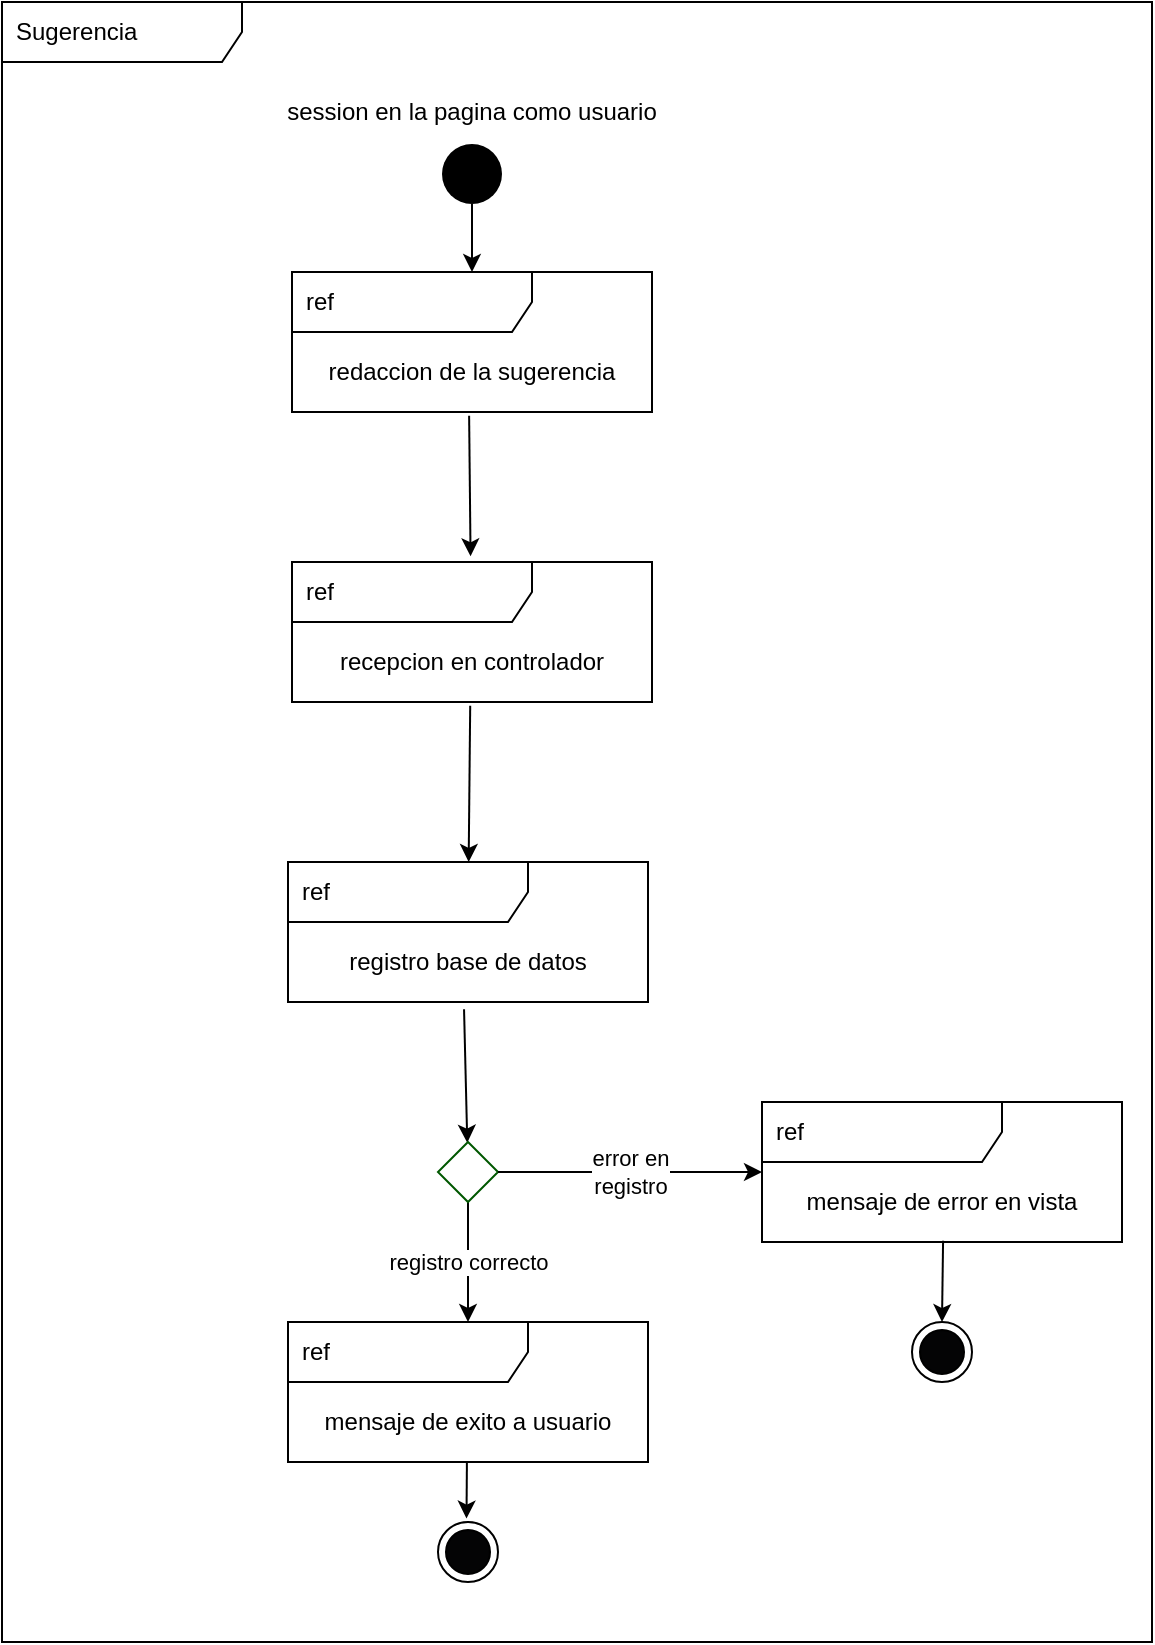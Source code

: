 <mxfile>
    <diagram id="vpp4KrHUcJ5w56iHLH6L" name="Page-1">
        <mxGraphModel dx="1067" dy="787" grid="1" gridSize="10" guides="1" tooltips="1" connect="1" arrows="1" fold="1" page="1" pageScale="1" pageWidth="850" pageHeight="1100" math="0" shadow="0">
            <root>
                <mxCell id="0"/>
                <mxCell id="1" parent="0"/>
                <mxCell id="2" value="Sugerencia" style="shape=umlFrame;whiteSpace=wrap;html=1;width=120;height=30;boundedLbl=1;verticalAlign=middle;align=left;spacingLeft=5;fillColor=default;" parent="1" vertex="1">
                    <mxGeometry x="190" y="40" width="575" height="820" as="geometry"/>
                </mxCell>
                <mxCell id="3" style="edgeStyle=none;html=1;exitX=0.5;exitY=1;exitDx=0;exitDy=0;" parent="1" source="4" target="11" edge="1">
                    <mxGeometry relative="1" as="geometry">
                        <mxPoint x="425" y="190" as="targetPoint"/>
                    </mxGeometry>
                </mxCell>
                <mxCell id="4" value="" style="ellipse;strokeColor=none;fillColor=#000000;" parent="1" vertex="1">
                    <mxGeometry x="410" y="111" width="30" height="30" as="geometry"/>
                </mxCell>
                <mxCell id="6" value="ref" style="shape=umlFrame;whiteSpace=wrap;html=1;width=120;height=30;boundedLbl=1;verticalAlign=middle;align=left;spacingLeft=5;" parent="1" vertex="1">
                    <mxGeometry x="335" y="320" width="180" height="70" as="geometry"/>
                </mxCell>
                <mxCell id="7" value="recepcion en controlador" style="text;html=1;strokeColor=none;fillColor=none;align=center;verticalAlign=middle;whiteSpace=wrap;rounded=0;" parent="1" vertex="1">
                    <mxGeometry x="345" y="355" width="160" height="30" as="geometry"/>
                </mxCell>
                <mxCell id="11" value="ref" style="shape=umlFrame;whiteSpace=wrap;html=1;width=120;height=30;boundedLbl=1;verticalAlign=middle;align=left;spacingLeft=5;" parent="1" vertex="1">
                    <mxGeometry x="335" y="175" width="180" height="70" as="geometry"/>
                </mxCell>
                <mxCell id="12" value="redaccion de la sugerencia" style="text;html=1;strokeColor=none;fillColor=none;align=center;verticalAlign=middle;whiteSpace=wrap;rounded=0;" parent="1" vertex="1">
                    <mxGeometry x="345" y="210" width="160" height="30" as="geometry"/>
                </mxCell>
                <mxCell id="13" value="" style="endArrow=classic;html=1;exitX=0.492;exitY=1.027;exitDx=0;exitDy=0;exitPerimeter=0;entryX=0.496;entryY=-0.041;entryDx=0;entryDy=0;entryPerimeter=0;" parent="1" source="11" target="6" edge="1">
                    <mxGeometry width="50" height="50" relative="1" as="geometry">
                        <mxPoint x="495" y="265" as="sourcePoint"/>
                        <mxPoint x="424.689" y="300.311" as="targetPoint"/>
                    </mxGeometry>
                </mxCell>
                <mxCell id="21" value="" style="endArrow=classic;html=1;exitX=0.495;exitY=1.026;exitDx=0;exitDy=0;exitPerimeter=0;" parent="1" source="6" target="23" edge="1">
                    <mxGeometry width="50" height="50" relative="1" as="geometry">
                        <mxPoint x="355" y="510" as="sourcePoint"/>
                        <mxPoint x="425" y="510" as="targetPoint"/>
                    </mxGeometry>
                </mxCell>
                <mxCell id="23" value="ref" style="shape=umlFrame;whiteSpace=wrap;html=1;width=120;height=30;boundedLbl=1;verticalAlign=middle;align=left;spacingLeft=5;" parent="1" vertex="1">
                    <mxGeometry x="333" y="470" width="180" height="70" as="geometry"/>
                </mxCell>
                <mxCell id="24" value="registro base de datos" style="text;html=1;strokeColor=none;fillColor=none;align=center;verticalAlign=middle;whiteSpace=wrap;rounded=0;" parent="1" vertex="1">
                    <mxGeometry x="343" y="505" width="160" height="30" as="geometry"/>
                </mxCell>
                <mxCell id="26" value="" style="endArrow=classic;html=1;exitX=0.489;exitY=1.052;exitDx=0;exitDy=0;exitPerimeter=0;" parent="1" source="23" target="31" edge="1">
                    <mxGeometry width="50" height="50" relative="1" as="geometry">
                        <mxPoint x="515" y="580" as="sourcePoint"/>
                        <mxPoint x="423" y="741" as="targetPoint"/>
                    </mxGeometry>
                </mxCell>
                <mxCell id="28" value="ref" style="shape=umlFrame;whiteSpace=wrap;html=1;width=120;height=30;boundedLbl=1;verticalAlign=middle;align=left;spacingLeft=5;" parent="1" vertex="1">
                    <mxGeometry x="570" y="590" width="180" height="70" as="geometry"/>
                </mxCell>
                <mxCell id="29" value="mensaje de error en vista" style="text;html=1;strokeColor=none;fillColor=none;align=center;verticalAlign=middle;whiteSpace=wrap;rounded=0;" parent="1" vertex="1">
                    <mxGeometry x="580" y="625" width="160" height="30" as="geometry"/>
                </mxCell>
                <mxCell id="30" value="registro correcto" style="edgeStyle=none;html=1;exitX=0.5;exitY=1;exitDx=0;exitDy=0;" parent="1" source="31" target="33" edge="1">
                    <mxGeometry relative="1" as="geometry"/>
                </mxCell>
                <mxCell id="31" value="" style="rhombus;strokeColor=#005700;fillColor=none;fontColor=#ffffff;" parent="1" vertex="1">
                    <mxGeometry x="408" y="610" width="30" height="30" as="geometry"/>
                </mxCell>
                <mxCell id="32" value="error en&lt;br&gt;registro" style="endArrow=classic;html=1;exitX=1;exitY=0.5;exitDx=0;exitDy=0;" parent="1" source="31" target="28" edge="1">
                    <mxGeometry width="50" height="50" relative="1" as="geometry">
                        <mxPoint x="353" y="780" as="sourcePoint"/>
                        <mxPoint x="403" y="730" as="targetPoint"/>
                    </mxGeometry>
                </mxCell>
                <mxCell id="33" value="ref" style="shape=umlFrame;whiteSpace=wrap;html=1;width=120;height=30;boundedLbl=1;verticalAlign=middle;align=left;spacingLeft=5;" parent="1" vertex="1">
                    <mxGeometry x="333" y="700" width="180" height="70" as="geometry"/>
                </mxCell>
                <mxCell id="34" value="mensaje de exito a usuario" style="text;html=1;strokeColor=none;fillColor=none;align=center;verticalAlign=middle;whiteSpace=wrap;rounded=0;" parent="1" vertex="1">
                    <mxGeometry x="343" y="735" width="160" height="30" as="geometry"/>
                </mxCell>
                <mxCell id="35" value="" style="ellipse;html=1;shape=endState;strokeColor=#000000;fillColor=#040405;" parent="1" vertex="1">
                    <mxGeometry x="645" y="700" width="30" height="30" as="geometry"/>
                </mxCell>
                <mxCell id="36" value="" style="endArrow=classic;html=1;entryX=0.5;entryY=0;entryDx=0;entryDy=0;exitX=0.503;exitY=0.991;exitDx=0;exitDy=0;exitPerimeter=0;" parent="1" source="28" target="35" edge="1">
                    <mxGeometry width="50" height="50" relative="1" as="geometry">
                        <mxPoint x="630" y="730" as="sourcePoint"/>
                        <mxPoint x="680" y="680" as="targetPoint"/>
                    </mxGeometry>
                </mxCell>
                <mxCell id="37" value="" style="ellipse;html=1;shape=endState;strokeColor=#000000;fillColor=#040405;" parent="1" vertex="1">
                    <mxGeometry x="408" y="800" width="30" height="30" as="geometry"/>
                </mxCell>
                <mxCell id="38" value="" style="endArrow=classic;html=1;entryX=0.475;entryY=-0.057;entryDx=0;entryDy=0;entryPerimeter=0;exitX=0.497;exitY=0.995;exitDx=0;exitDy=0;exitPerimeter=0;" parent="1" source="33" target="37" edge="1">
                    <mxGeometry width="50" height="50" relative="1" as="geometry">
                        <mxPoint x="425" y="810" as="sourcePoint"/>
                        <mxPoint x="475" y="760" as="targetPoint"/>
                    </mxGeometry>
                </mxCell>
                <mxCell id="39" value="&lt;span style=&quot;color: rgb(0, 0, 0);&quot;&gt;session en la pagina como usuario&lt;/span&gt;" style="text;html=1;strokeColor=none;fillColor=none;align=center;verticalAlign=middle;whiteSpace=wrap;rounded=0;fontColor=#FFFFFF;" vertex="1" parent="1">
                    <mxGeometry x="310" y="80" width="230" height="30" as="geometry"/>
                </mxCell>
            </root>
        </mxGraphModel>
    </diagram>
</mxfile>
